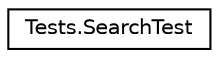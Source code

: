 digraph "Graphical Class Hierarchy"
{
 // INTERACTIVE_SVG=YES
 // LATEX_PDF_SIZE
  edge [fontname="Helvetica",fontsize="10",labelfontname="Helvetica",labelfontsize="10"];
  node [fontname="Helvetica",fontsize="10",shape=record];
  rankdir="LR";
  Node0 [label="Tests.SearchTest",height=0.2,width=0.4,color="black", fillcolor="white", style="filled",URL="$classTests_1_1SearchTest.html",tooltip="Prueba de la clase Search."];
}
